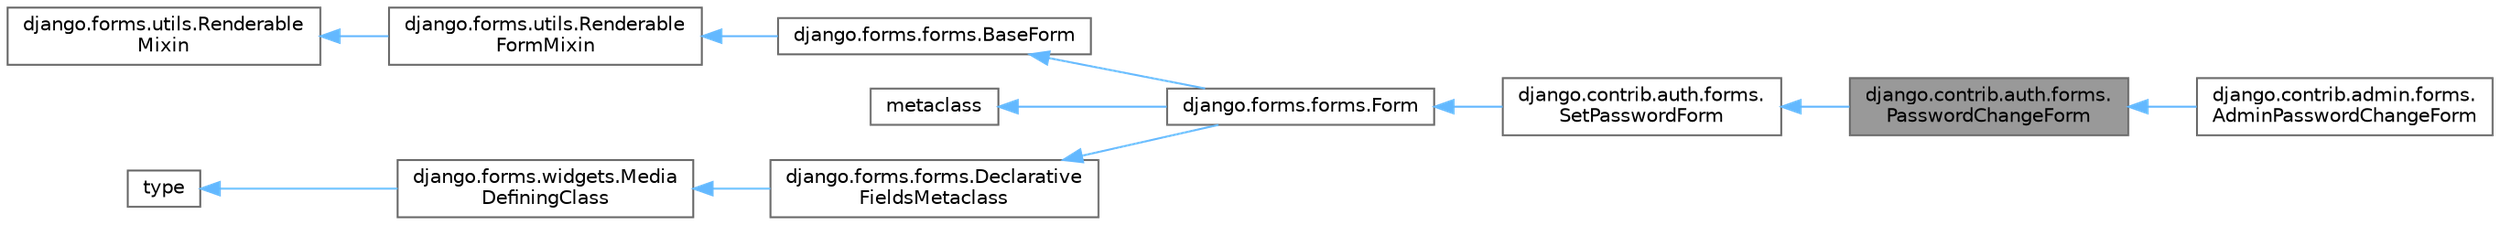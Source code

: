 digraph "django.contrib.auth.forms.PasswordChangeForm"
{
 // LATEX_PDF_SIZE
  bgcolor="transparent";
  edge [fontname=Helvetica,fontsize=10,labelfontname=Helvetica,labelfontsize=10];
  node [fontname=Helvetica,fontsize=10,shape=box,height=0.2,width=0.4];
  rankdir="LR";
  Node1 [id="Node000001",label="django.contrib.auth.forms.\lPasswordChangeForm",height=0.2,width=0.4,color="gray40", fillcolor="grey60", style="filled", fontcolor="black",tooltip=" "];
  Node2 -> Node1 [id="edge1_Node000001_Node000002",dir="back",color="steelblue1",style="solid",tooltip=" "];
  Node2 [id="Node000002",label="django.contrib.auth.forms.\lSetPasswordForm",height=0.2,width=0.4,color="gray40", fillcolor="white", style="filled",URL="$classdjango_1_1contrib_1_1auth_1_1forms_1_1_set_password_form.html",tooltip=" "];
  Node3 -> Node2 [id="edge2_Node000002_Node000003",dir="back",color="steelblue1",style="solid",tooltip=" "];
  Node3 [id="Node000003",label="django.forms.forms.Form",height=0.2,width=0.4,color="gray40", fillcolor="white", style="filled",URL="$classdjango_1_1forms_1_1forms_1_1_form.html",tooltip=" "];
  Node4 -> Node3 [id="edge3_Node000003_Node000004",dir="back",color="steelblue1",style="solid",tooltip=" "];
  Node4 [id="Node000004",label="django.forms.forms.BaseForm",height=0.2,width=0.4,color="gray40", fillcolor="white", style="filled",URL="$classdjango_1_1forms_1_1forms_1_1_base_form.html",tooltip=" "];
  Node5 -> Node4 [id="edge4_Node000004_Node000005",dir="back",color="steelblue1",style="solid",tooltip=" "];
  Node5 [id="Node000005",label="django.forms.utils.Renderable\lFormMixin",height=0.2,width=0.4,color="gray40", fillcolor="white", style="filled",URL="$classdjango_1_1forms_1_1utils_1_1_renderable_form_mixin.html",tooltip=" "];
  Node6 -> Node5 [id="edge5_Node000005_Node000006",dir="back",color="steelblue1",style="solid",tooltip=" "];
  Node6 [id="Node000006",label="django.forms.utils.Renderable\lMixin",height=0.2,width=0.4,color="gray40", fillcolor="white", style="filled",URL="$classdjango_1_1forms_1_1utils_1_1_renderable_mixin.html",tooltip=" "];
  Node7 -> Node3 [id="edge6_Node000003_Node000007",dir="back",color="steelblue1",style="solid",tooltip=" "];
  Node7 [id="Node000007",label="metaclass",height=0.2,width=0.4,color="gray40", fillcolor="white", style="filled",tooltip=" "];
  Node8 -> Node3 [id="edge7_Node000003_Node000008",dir="back",color="steelblue1",style="solid",tooltip=" "];
  Node8 [id="Node000008",label="django.forms.forms.Declarative\lFieldsMetaclass",height=0.2,width=0.4,color="gray40", fillcolor="white", style="filled",URL="$classdjango_1_1forms_1_1forms_1_1_declarative_fields_metaclass.html",tooltip=" "];
  Node9 -> Node8 [id="edge8_Node000008_Node000009",dir="back",color="steelblue1",style="solid",tooltip=" "];
  Node9 [id="Node000009",label="django.forms.widgets.Media\lDefiningClass",height=0.2,width=0.4,color="gray40", fillcolor="white", style="filled",URL="$classdjango_1_1forms_1_1widgets_1_1_media_defining_class.html",tooltip=" "];
  Node10 -> Node9 [id="edge9_Node000009_Node000010",dir="back",color="steelblue1",style="solid",tooltip=" "];
  Node10 [id="Node000010",label="type",height=0.2,width=0.4,color="gray40", fillcolor="white", style="filled",tooltip=" "];
  Node1 -> Node11 [id="edge10_Node000001_Node000011",dir="back",color="steelblue1",style="solid",tooltip=" "];
  Node11 [id="Node000011",label="django.contrib.admin.forms.\lAdminPasswordChangeForm",height=0.2,width=0.4,color="gray40", fillcolor="white", style="filled",URL="$classdjango_1_1contrib_1_1admin_1_1forms_1_1_admin_password_change_form.html",tooltip=" "];
}
